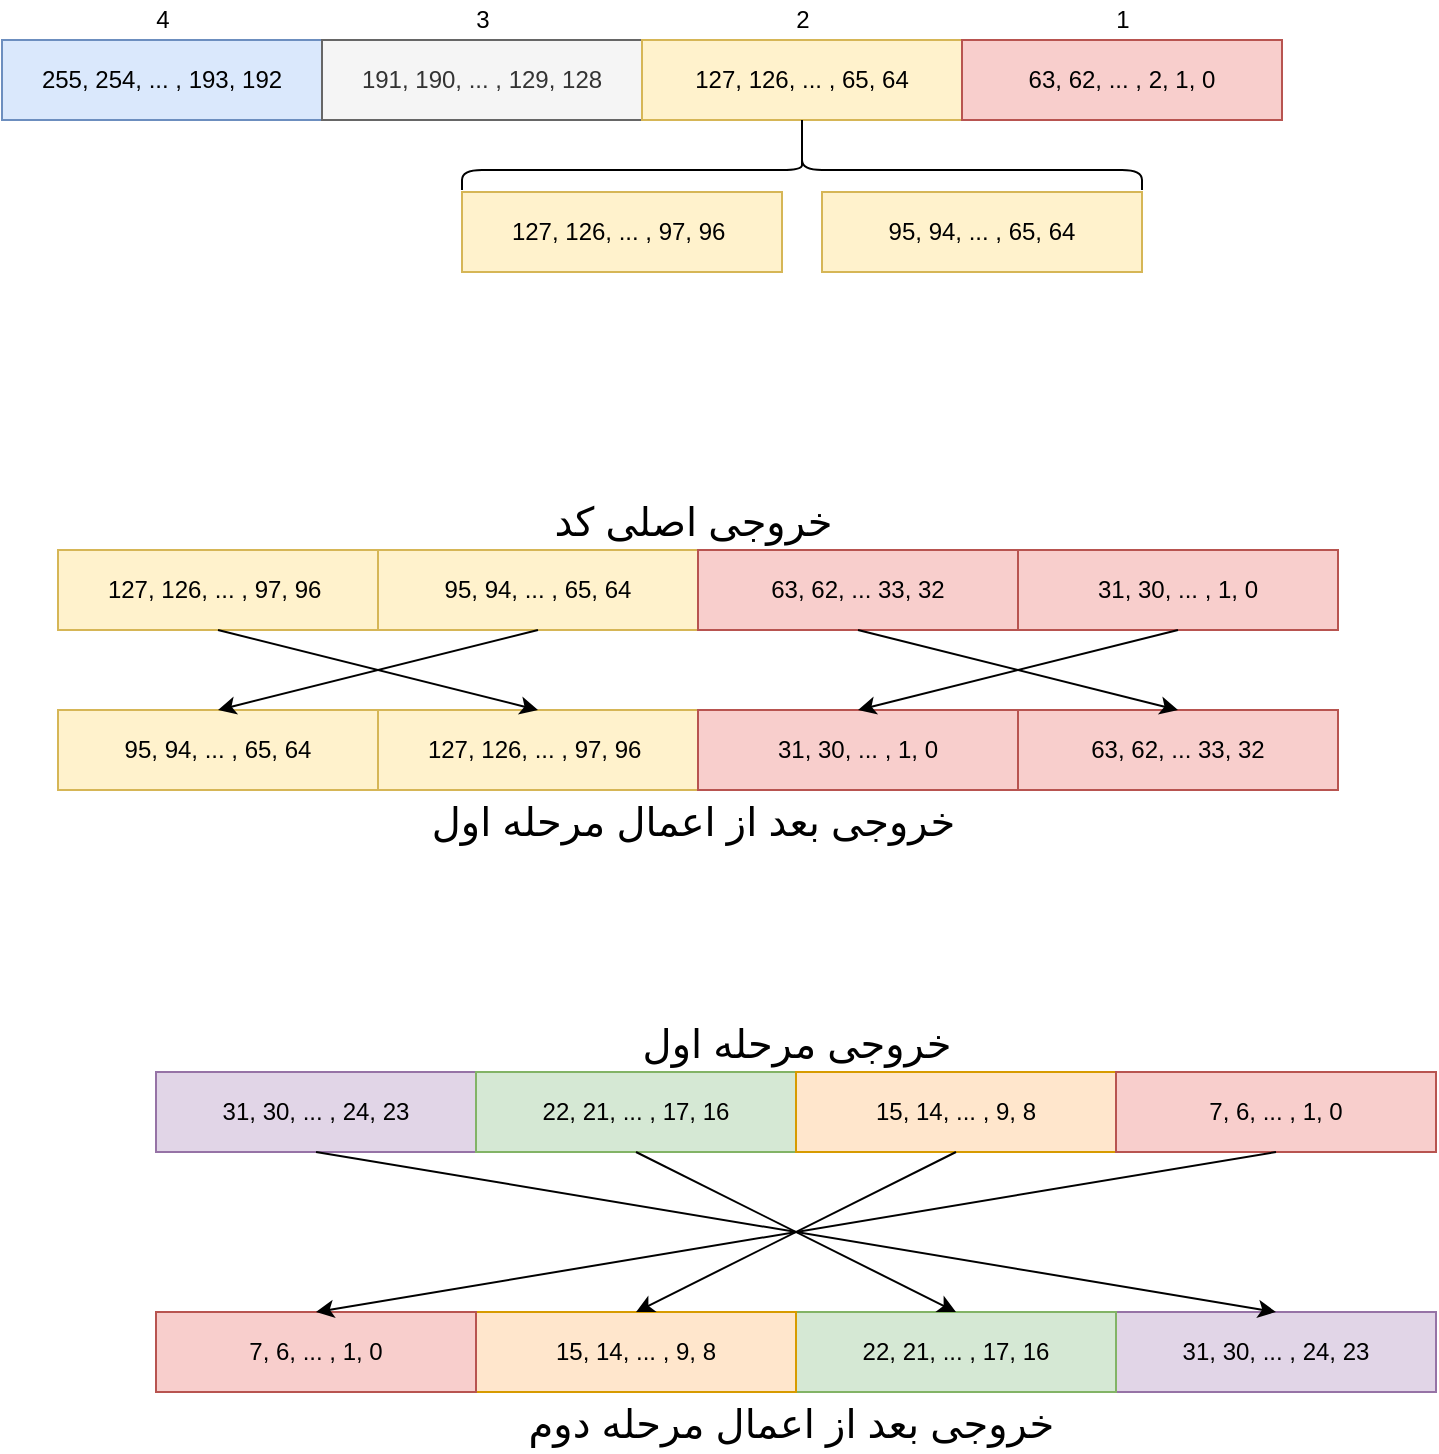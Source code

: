 <mxfile version="12.4.2" type="github" pages="1"><diagram id="YbsFZlPoG_HaSrVKs_Yl" name="Page-1"><mxGraphModel dx="1038" dy="548" grid="0" gridSize="10" guides="1" tooltips="1" connect="1" arrows="1" fold="1" page="1" pageScale="1" pageWidth="850" pageHeight="1100" math="0" shadow="0"><root><mxCell id="0"/><mxCell id="1" parent="0"/><mxCell id="NtAVGjIIFqlpYVLF3pXF-1" value="255, 254, ... , 193, 192" style="rounded=0;whiteSpace=wrap;html=1;fillColor=#dae8fc;strokeColor=#6c8ebf;" vertex="1" parent="1"><mxGeometry x="83" y="124" width="160" height="40" as="geometry"/></mxCell><mxCell id="NtAVGjIIFqlpYVLF3pXF-2" value="191, 190, ... , 129, 128" style="rounded=0;whiteSpace=wrap;html=1;fillColor=#f5f5f5;strokeColor=#666666;fontColor=#333333;" vertex="1" parent="1"><mxGeometry x="243" y="124" width="160" height="40" as="geometry"/></mxCell><mxCell id="NtAVGjIIFqlpYVLF3pXF-4" value="127, 126, ... , 65, 64" style="rounded=0;whiteSpace=wrap;html=1;fillColor=#fff2cc;strokeColor=#d6b656;" vertex="1" parent="1"><mxGeometry x="403" y="124" width="160" height="40" as="geometry"/></mxCell><mxCell id="NtAVGjIIFqlpYVLF3pXF-5" value="63, 62, ... , 2, 1, 0" style="rounded=0;whiteSpace=wrap;html=1;fillColor=#f8cecc;strokeColor=#b85450;" vertex="1" parent="1"><mxGeometry x="563" y="124" width="160" height="40" as="geometry"/></mxCell><mxCell id="NtAVGjIIFqlpYVLF3pXF-7" value="2" style="text;html=1;align=center;verticalAlign=middle;resizable=0;points=[];;autosize=1;" vertex="1" parent="1"><mxGeometry x="473" y="104" width="20" height="20" as="geometry"/></mxCell><mxCell id="NtAVGjIIFqlpYVLF3pXF-8" value="1" style="text;html=1;align=center;verticalAlign=middle;resizable=0;points=[];;autosize=1;" vertex="1" parent="1"><mxGeometry x="633" y="104" width="20" height="20" as="geometry"/></mxCell><mxCell id="NtAVGjIIFqlpYVLF3pXF-9" value="3" style="text;html=1;align=center;verticalAlign=middle;resizable=0;points=[];;autosize=1;" vertex="1" parent="1"><mxGeometry x="313" y="104" width="20" height="20" as="geometry"/></mxCell><mxCell id="NtAVGjIIFqlpYVLF3pXF-10" value="4" style="text;html=1;align=center;verticalAlign=middle;resizable=0;points=[];;autosize=1;" vertex="1" parent="1"><mxGeometry x="153" y="104" width="20" height="20" as="geometry"/></mxCell><mxCell id="NtAVGjIIFqlpYVLF3pXF-12" value="127, 126, ... , 97, 96&amp;nbsp;" style="rounded=0;whiteSpace=wrap;html=1;fillColor=#fff2cc;strokeColor=#d6b656;" vertex="1" parent="1"><mxGeometry x="313" y="200" width="160" height="40" as="geometry"/></mxCell><mxCell id="NtAVGjIIFqlpYVLF3pXF-13" value="95, 94, ... , 65, 64" style="rounded=0;whiteSpace=wrap;html=1;fillColor=#fff2cc;strokeColor=#d6b656;" vertex="1" parent="1"><mxGeometry x="493" y="200" width="160" height="40" as="geometry"/></mxCell><mxCell id="NtAVGjIIFqlpYVLF3pXF-16" value="" style="shape=curlyBracket;whiteSpace=wrap;html=1;rounded=1;rotation=90;" vertex="1" parent="1"><mxGeometry x="473" y="19" width="20" height="340" as="geometry"/></mxCell><mxCell id="NtAVGjIIFqlpYVLF3pXF-19" value="" style="endArrow=none;html=1;entryX=0.5;entryY=1;entryDx=0;entryDy=0;exitX=0.1;exitY=0.5;exitDx=0;exitDy=0;exitPerimeter=0;" edge="1" parent="1" source="NtAVGjIIFqlpYVLF3pXF-16" target="NtAVGjIIFqlpYVLF3pXF-4"><mxGeometry width="50" height="50" relative="1" as="geometry"><mxPoint x="493" y="204" as="sourcePoint"/><mxPoint x="533" y="364" as="targetPoint"/></mxGeometry></mxCell><mxCell id="NtAVGjIIFqlpYVLF3pXF-20" value="127, 126, ... , 97, 96&amp;nbsp;" style="rounded=0;whiteSpace=wrap;html=1;fillColor=#fff2cc;strokeColor=#d6b656;" vertex="1" parent="1"><mxGeometry x="111" y="379" width="160" height="40" as="geometry"/></mxCell><mxCell id="NtAVGjIIFqlpYVLF3pXF-21" value="95, 94, ... , 65, 64" style="rounded=0;whiteSpace=wrap;html=1;fillColor=#fff2cc;strokeColor=#d6b656;" vertex="1" parent="1"><mxGeometry x="271" y="379" width="160" height="40" as="geometry"/></mxCell><mxCell id="NtAVGjIIFqlpYVLF3pXF-22" value="63, 62, ... 33, 32" style="rounded=0;whiteSpace=wrap;html=1;fillColor=#f8cecc;strokeColor=#b85450;" vertex="1" parent="1"><mxGeometry x="431" y="379" width="160" height="40" as="geometry"/></mxCell><mxCell id="NtAVGjIIFqlpYVLF3pXF-23" value="31, 30, ... , 1, 0" style="rounded=0;whiteSpace=wrap;html=1;fillColor=#f8cecc;strokeColor=#b85450;" vertex="1" parent="1"><mxGeometry x="591" y="379" width="160" height="40" as="geometry"/></mxCell><mxCell id="NtAVGjIIFqlpYVLF3pXF-24" value="127, 126, ... , 97, 96&amp;nbsp;" style="rounded=0;whiteSpace=wrap;html=1;fillColor=#fff2cc;strokeColor=#d6b656;" vertex="1" parent="1"><mxGeometry x="271" y="459" width="160" height="40" as="geometry"/></mxCell><mxCell id="NtAVGjIIFqlpYVLF3pXF-25" value="95, 94, ... , 65, 64" style="rounded=0;whiteSpace=wrap;html=1;fillColor=#fff2cc;strokeColor=#d6b656;" vertex="1" parent="1"><mxGeometry x="111" y="459" width="160" height="40" as="geometry"/></mxCell><mxCell id="NtAVGjIIFqlpYVLF3pXF-26" value="63, 62, ... 33, 32" style="rounded=0;whiteSpace=wrap;html=1;fillColor=#f8cecc;strokeColor=#b85450;" vertex="1" parent="1"><mxGeometry x="591" y="459" width="160" height="40" as="geometry"/></mxCell><mxCell id="NtAVGjIIFqlpYVLF3pXF-27" value="31, 30, ... , 1, 0" style="rounded=0;whiteSpace=wrap;html=1;fillColor=#f8cecc;strokeColor=#b85450;" vertex="1" parent="1"><mxGeometry x="431" y="459" width="160" height="40" as="geometry"/></mxCell><mxCell id="NtAVGjIIFqlpYVLF3pXF-28" value="" style="endArrow=classic;html=1;entryX=0.5;entryY=0;entryDx=0;entryDy=0;exitX=0.5;exitY=1;exitDx=0;exitDy=0;" edge="1" parent="1" source="NtAVGjIIFqlpYVLF3pXF-20" target="NtAVGjIIFqlpYVLF3pXF-24"><mxGeometry width="50" height="50" relative="1" as="geometry"><mxPoint x="31" y="579" as="sourcePoint"/><mxPoint x="81" y="529" as="targetPoint"/></mxGeometry></mxCell><mxCell id="NtAVGjIIFqlpYVLF3pXF-29" value="" style="endArrow=classic;html=1;entryX=0.5;entryY=0;entryDx=0;entryDy=0;exitX=0.5;exitY=1;exitDx=0;exitDy=0;" edge="1" parent="1" source="NtAVGjIIFqlpYVLF3pXF-21" target="NtAVGjIIFqlpYVLF3pXF-25"><mxGeometry width="50" height="50" relative="1" as="geometry"><mxPoint x="-19" y="489" as="sourcePoint"/><mxPoint x="31" y="439" as="targetPoint"/></mxGeometry></mxCell><mxCell id="NtAVGjIIFqlpYVLF3pXF-30" value="" style="endArrow=classic;html=1;entryX=0.5;entryY=0;entryDx=0;entryDy=0;exitX=0.5;exitY=1;exitDx=0;exitDy=0;" edge="1" parent="1" source="NtAVGjIIFqlpYVLF3pXF-22" target="NtAVGjIIFqlpYVLF3pXF-26"><mxGeometry width="50" height="50" relative="1" as="geometry"><mxPoint x="581" y="359" as="sourcePoint"/><mxPoint x="631" y="309" as="targetPoint"/></mxGeometry></mxCell><mxCell id="NtAVGjIIFqlpYVLF3pXF-31" value="" style="endArrow=classic;html=1;entryX=0.5;entryY=0;entryDx=0;entryDy=0;exitX=0.5;exitY=1;exitDx=0;exitDy=0;" edge="1" parent="1" source="NtAVGjIIFqlpYVLF3pXF-23" target="NtAVGjIIFqlpYVLF3pXF-27"><mxGeometry width="50" height="50" relative="1" as="geometry"><mxPoint x="631" y="369" as="sourcePoint"/><mxPoint x="681" y="319" as="targetPoint"/></mxGeometry></mxCell><mxCell id="NtAVGjIIFqlpYVLF3pXF-33" value="خروجی اصلی کد&amp;nbsp;" style="text;html=1;align=center;verticalAlign=middle;resizable=0;points=[];;autosize=1;fontSize=20;" vertex="1" parent="1"><mxGeometry x="361" y="349" width="140" height="30" as="geometry"/></mxCell><mxCell id="NtAVGjIIFqlpYVLF3pXF-34" value="خروجی بعد از اعمال مرحله اول&amp;nbsp;" style="text;html=1;align=center;verticalAlign=middle;resizable=0;points=[];;autosize=1;fontSize=20;" vertex="1" parent="1"><mxGeometry x="316" y="499" width="230" height="30" as="geometry"/></mxCell><mxCell id="NtAVGjIIFqlpYVLF3pXF-39" value="31, 30, ... , 24, 23" style="rounded=0;whiteSpace=wrap;html=1;strokeWidth=1;fontSize=12;fillColor=#e1d5e7;strokeColor=#9673a6;" vertex="1" parent="1"><mxGeometry x="160" y="640" width="160" height="40" as="geometry"/></mxCell><mxCell id="NtAVGjIIFqlpYVLF3pXF-40" value="22, 21, ... , 17, 16" style="rounded=0;whiteSpace=wrap;html=1;strokeWidth=1;fontSize=12;fillColor=#d5e8d4;strokeColor=#82b366;" vertex="1" parent="1"><mxGeometry x="320" y="640" width="160" height="40" as="geometry"/></mxCell><mxCell id="NtAVGjIIFqlpYVLF3pXF-41" value="15, 14, ... , 9, 8" style="rounded=0;whiteSpace=wrap;html=1;strokeWidth=1;fontSize=12;fillColor=#ffe6cc;strokeColor=#d79b00;" vertex="1" parent="1"><mxGeometry x="480" y="640" width="160" height="40" as="geometry"/></mxCell><mxCell id="NtAVGjIIFqlpYVLF3pXF-42" value="7, 6, ... , 1, 0" style="rounded=0;whiteSpace=wrap;html=1;strokeWidth=1;fontSize=12;fillColor=#f8cecc;strokeColor=#b85450;" vertex="1" parent="1"><mxGeometry x="640" y="640" width="160" height="40" as="geometry"/></mxCell><mxCell id="NtAVGjIIFqlpYVLF3pXF-43" value="31, 30, ... , 24, 23" style="rounded=0;whiteSpace=wrap;html=1;strokeWidth=1;fontSize=12;fillColor=#e1d5e7;strokeColor=#9673a6;" vertex="1" parent="1"><mxGeometry x="640" y="760" width="160" height="40" as="geometry"/></mxCell><mxCell id="NtAVGjIIFqlpYVLF3pXF-44" value="22, 21, ... , 17, 16" style="rounded=0;whiteSpace=wrap;html=1;strokeWidth=1;fontSize=12;fillColor=#d5e8d4;strokeColor=#82b366;" vertex="1" parent="1"><mxGeometry x="480" y="760" width="160" height="40" as="geometry"/></mxCell><mxCell id="NtAVGjIIFqlpYVLF3pXF-45" value="15, 14, ... , 9, 8" style="rounded=0;whiteSpace=wrap;html=1;strokeWidth=1;fontSize=12;fillColor=#ffe6cc;strokeColor=#d79b00;" vertex="1" parent="1"><mxGeometry x="320" y="760" width="160" height="40" as="geometry"/></mxCell><mxCell id="NtAVGjIIFqlpYVLF3pXF-46" value="7, 6, ... , 1, 0" style="rounded=0;whiteSpace=wrap;html=1;strokeWidth=1;fontSize=12;fillColor=#f8cecc;strokeColor=#b85450;" vertex="1" parent="1"><mxGeometry x="160" y="760" width="160" height="40" as="geometry"/></mxCell><mxCell id="NtAVGjIIFqlpYVLF3pXF-47" value="" style="endArrow=classic;html=1;fontSize=12;entryX=0.5;entryY=0;entryDx=0;entryDy=0;exitX=0.5;exitY=1;exitDx=0;exitDy=0;" edge="1" parent="1" source="NtAVGjIIFqlpYVLF3pXF-39" target="NtAVGjIIFqlpYVLF3pXF-43"><mxGeometry width="50" height="50" relative="1" as="geometry"><mxPoint x="50" y="730" as="sourcePoint"/><mxPoint x="700" y="720" as="targetPoint"/></mxGeometry></mxCell><mxCell id="NtAVGjIIFqlpYVLF3pXF-48" value="" style="endArrow=classic;html=1;fontSize=12;entryX=0.5;entryY=0;entryDx=0;entryDy=0;exitX=0.5;exitY=1;exitDx=0;exitDy=0;" edge="1" parent="1" source="NtAVGjIIFqlpYVLF3pXF-42" target="NtAVGjIIFqlpYVLF3pXF-46"><mxGeometry width="50" height="50" relative="1" as="geometry"><mxPoint x="60" y="740" as="sourcePoint"/><mxPoint x="110" y="690" as="targetPoint"/></mxGeometry></mxCell><mxCell id="NtAVGjIIFqlpYVLF3pXF-49" value="" style="endArrow=classic;html=1;fontSize=12;entryX=0.5;entryY=0;entryDx=0;entryDy=0;exitX=0.5;exitY=1;exitDx=0;exitDy=0;" edge="1" parent="1" source="NtAVGjIIFqlpYVLF3pXF-40" target="NtAVGjIIFqlpYVLF3pXF-44"><mxGeometry width="50" height="50" relative="1" as="geometry"><mxPoint x="210" y="750" as="sourcePoint"/><mxPoint x="260" y="700" as="targetPoint"/></mxGeometry></mxCell><mxCell id="NtAVGjIIFqlpYVLF3pXF-50" value="" style="endArrow=classic;html=1;fontSize=12;entryX=0.5;entryY=0;entryDx=0;entryDy=0;exitX=0.5;exitY=1;exitDx=0;exitDy=0;" edge="1" parent="1" source="NtAVGjIIFqlpYVLF3pXF-41" target="NtAVGjIIFqlpYVLF3pXF-45"><mxGeometry width="50" height="50" relative="1" as="geometry"><mxPoint x="210" y="770" as="sourcePoint"/><mxPoint x="260" y="720" as="targetPoint"/></mxGeometry></mxCell><mxCell id="NtAVGjIIFqlpYVLF3pXF-52" value="خروجی مرحله اول" style="text;html=1;align=center;verticalAlign=middle;resizable=0;points=[];;autosize=1;fontSize=20;" vertex="1" parent="1"><mxGeometry x="410" y="610" width="140" height="30" as="geometry"/></mxCell><mxCell id="NtAVGjIIFqlpYVLF3pXF-53" value="خروجی بعد از اعمال مرحله دوم&amp;nbsp;" style="text;html=1;align=center;verticalAlign=middle;resizable=0;points=[];;autosize=1;fontSize=20;" vertex="1" parent="1"><mxGeometry x="365" y="800" width="230" height="30" as="geometry"/></mxCell></root></mxGraphModel></diagram></mxfile>